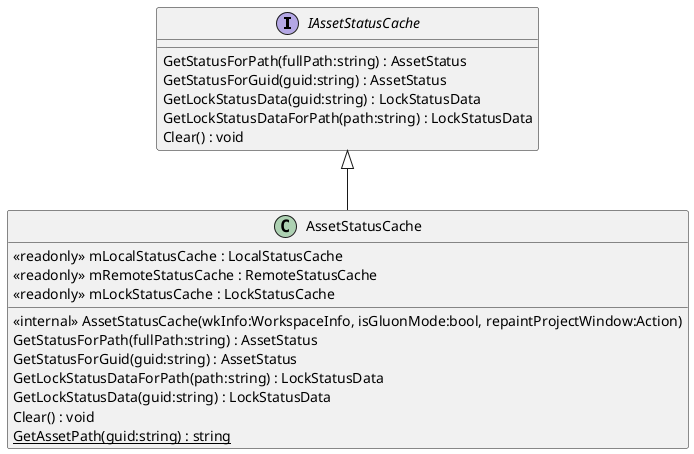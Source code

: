 @startuml
interface IAssetStatusCache {
    GetStatusForPath(fullPath:string) : AssetStatus
    GetStatusForGuid(guid:string) : AssetStatus
    GetLockStatusData(guid:string) : LockStatusData
    GetLockStatusDataForPath(path:string) : LockStatusData
    Clear() : void
}
class AssetStatusCache {
    <<internal>> AssetStatusCache(wkInfo:WorkspaceInfo, isGluonMode:bool, repaintProjectWindow:Action)
    GetStatusForPath(fullPath:string) : AssetStatus
    GetStatusForGuid(guid:string) : AssetStatus
    GetLockStatusDataForPath(path:string) : LockStatusData
    GetLockStatusData(guid:string) : LockStatusData
    Clear() : void
    {static} GetAssetPath(guid:string) : string
    <<readonly>> mLocalStatusCache : LocalStatusCache
    <<readonly>> mRemoteStatusCache : RemoteStatusCache
    <<readonly>> mLockStatusCache : LockStatusCache
}
IAssetStatusCache <|-- AssetStatusCache
@enduml
